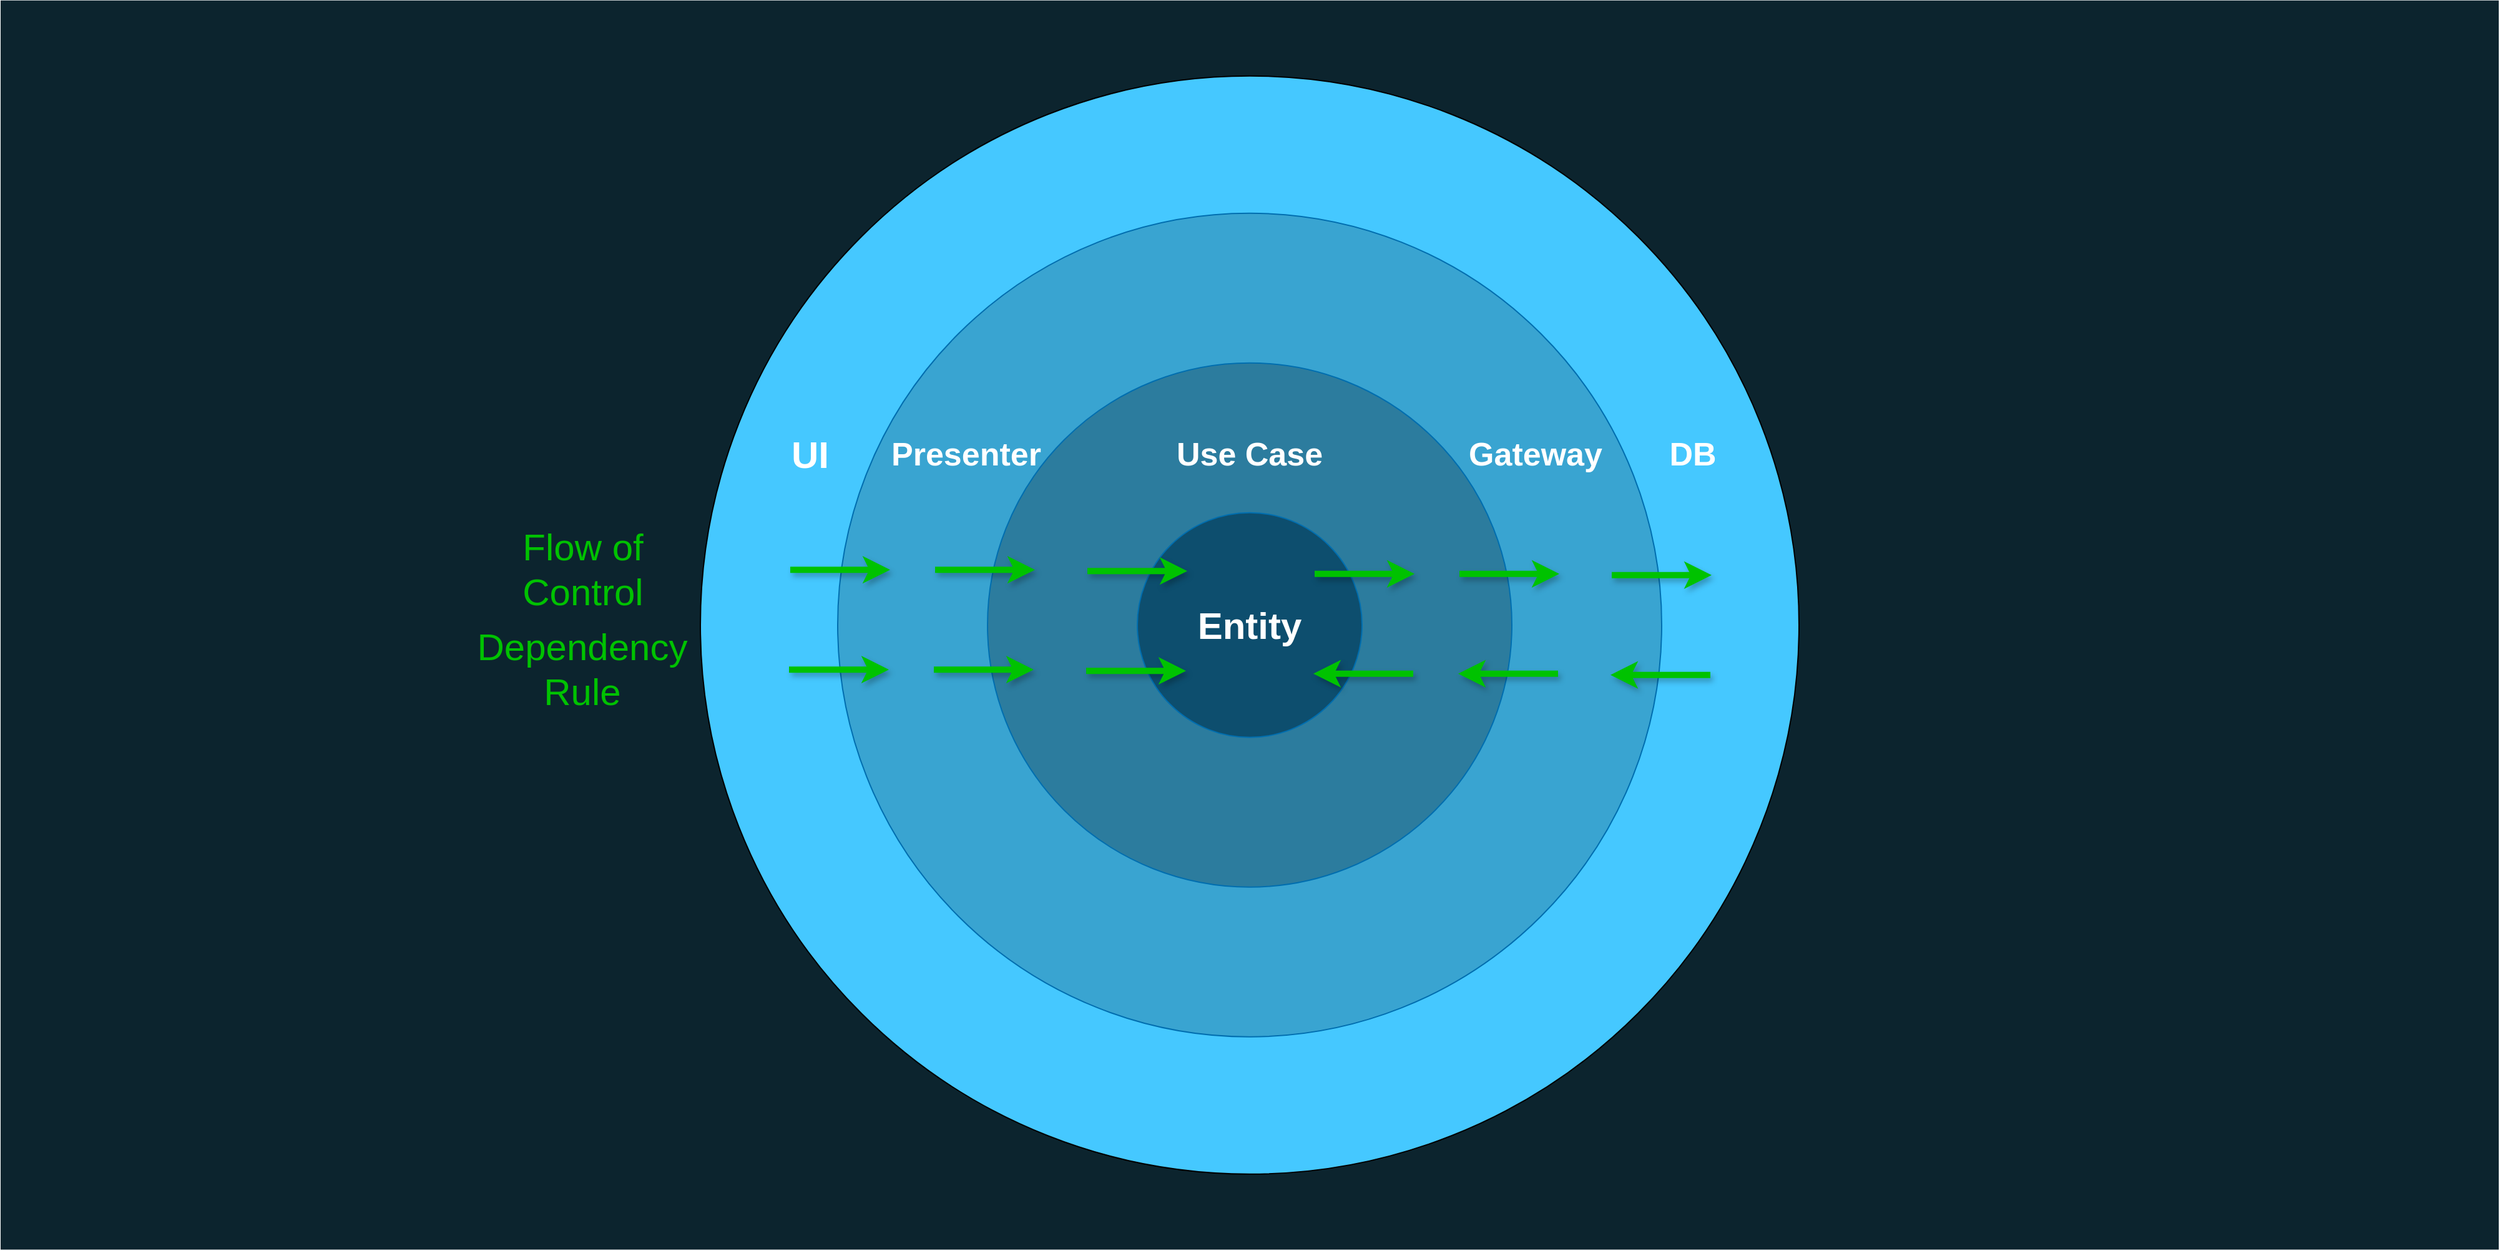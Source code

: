 <mxfile version="13.0.3" type="device"><diagram name="Page-1" id="b5b7bab2-c9e2-2cf4-8b2a-24fd1a2a6d21"><mxGraphModel dx="4504" dy="2265" grid="1" gridSize="10" guides="1" tooltips="1" connect="1" arrows="1" fold="1" page="1" pageScale="1" pageWidth="827" pageHeight="1169" background="#ffffff" math="0" shadow="0"><root><mxCell id="0"/><mxCell id="1" parent="0"/><mxCell id="crDRbli0xWPwZ9U8P9Jx-28" value="" style="rounded=0;whiteSpace=wrap;html=1;fillColor=#0C242E;fontSize=30;fontColor=#FFFFFF;strokeColor=#0C242E;" parent="1" vertex="1"><mxGeometry x="-2440" y="-503.12" width="2000" height="1000" as="geometry"/></mxCell><mxCell id="crDRbli0xWPwZ9U8P9Jx-9" value="" style="ellipse;whiteSpace=wrap;html=1;aspect=fixed;fillColor=#45C8FF;fontSize=30;labelPosition=center;verticalLabelPosition=top;align=center;verticalAlign=bottom;" parent="1" vertex="1"><mxGeometry x="-1880" y="-443.12" width="880" height="880" as="geometry"/></mxCell><mxCell id="crDRbli0xWPwZ9U8P9Jx-5" value="" style="ellipse;whiteSpace=wrap;html=1;aspect=fixed;fillColor=#39A4D1;fontSize=30;labelPosition=center;verticalLabelPosition=top;align=center;verticalAlign=bottom;fontStyle=0;strokeColor=#006EAF;fontColor=#ffffff;" parent="1" vertex="1"><mxGeometry x="-1770" y="-333.12" width="660" height="660" as="geometry"/></mxCell><mxCell id="crDRbli0xWPwZ9U8P9Jx-3" value="" style="ellipse;whiteSpace=wrap;html=1;aspect=fixed;fillColor=#2C7C9E;fontSize=30;labelPosition=center;verticalLabelPosition=top;align=center;verticalAlign=bottom;strokeColor=#006EAF;fontColor=#ffffff;" parent="1" vertex="1"><mxGeometry x="-1650" y="-213.12" width="420" height="420" as="geometry"/></mxCell><mxCell id="crDRbli0xWPwZ9U8P9Jx-2" value="Entity" style="ellipse;whiteSpace=wrap;html=1;aspect=fixed;fillColor=#0D4E6E;fontSize=30;fontStyle=1;strokeColor=#006EAF;fontColor=#ffffff;" parent="1" vertex="1"><mxGeometry x="-1530" y="-93.12" width="180" height="180" as="geometry"/></mxCell><mxCell id="crDRbli0xWPwZ9U8P9Jx-4" value="Use Case" style="text;html=1;strokeColor=none;fillColor=none;align=center;verticalAlign=middle;whiteSpace=wrap;rounded=0;fontSize=26;fontStyle=1;fontColor=#FFFFFF;" parent="1" vertex="1"><mxGeometry x="-1525" y="-175.12" width="170" height="70" as="geometry"/></mxCell><mxCell id="crDRbli0xWPwZ9U8P9Jx-6" value="Presenter" style="text;html=1;strokeColor=none;fillColor=none;align=center;verticalAlign=middle;whiteSpace=wrap;rounded=0;fontSize=26;fontStyle=1;fontColor=#FFFFFF;" parent="1" vertex="1"><mxGeometry x="-1752" y="-180.12" width="170" height="80" as="geometry"/></mxCell><mxCell id="crDRbli0xWPwZ9U8P9Jx-7" value="Gateway" style="text;html=1;strokeColor=none;fillColor=none;align=center;verticalAlign=middle;whiteSpace=wrap;rounded=0;fontSize=26;fontStyle=1;fontColor=#FFFFFF;" parent="1" vertex="1"><mxGeometry x="-1270" y="-180.12" width="118" height="80" as="geometry"/></mxCell><mxCell id="crDRbli0xWPwZ9U8P9Jx-10" value="DB" style="text;html=1;strokeColor=none;fillColor=none;align=center;verticalAlign=middle;whiteSpace=wrap;rounded=0;fontSize=26;fontStyle=1;fontColor=#FFFFFF;" parent="1" vertex="1"><mxGeometry x="-1140" y="-165.12" width="110" height="50" as="geometry"/></mxCell><mxCell id="crDRbli0xWPwZ9U8P9Jx-11" value="UI" style="text;html=1;strokeColor=none;fillColor=none;align=center;verticalAlign=middle;whiteSpace=wrap;rounded=0;fontSize=30;fontStyle=1;fontColor=#FFFFFF;" parent="1" vertex="1"><mxGeometry x="-1832" y="-180.12" width="80" height="80" as="geometry"/></mxCell><mxCell id="crDRbli0xWPwZ9U8P9Jx-15" value="" style="endArrow=classic;html=1;fontSize=30;endFill=1;strokeWidth=5;strokeColor=#00C200;shadow=1;" parent="1" edge="1"><mxGeometry width="50" height="50" relative="1" as="geometry"><mxPoint x="-1309" y="35.88" as="sourcePoint"/><mxPoint x="-1389" y="35.88" as="targetPoint"/></mxGeometry></mxCell><mxCell id="crDRbli0xWPwZ9U8P9Jx-18" value="" style="endArrow=classic;html=1;fontSize=30;endFill=1;strokeWidth=5;strokeColor=#00C200;shadow=1;" parent="1" edge="1"><mxGeometry width="50" height="50" relative="1" as="geometry"><mxPoint x="-1193" y="35.88" as="sourcePoint"/><mxPoint x="-1273" y="35.88" as="targetPoint"/></mxGeometry></mxCell><mxCell id="crDRbli0xWPwZ9U8P9Jx-19" value="" style="endArrow=classic;html=1;fontSize=30;endFill=1;strokeWidth=5;strokeColor=#00C200;shadow=1;" parent="1" edge="1"><mxGeometry width="50" height="50" relative="1" as="geometry"><mxPoint x="-1071" y="36.88" as="sourcePoint"/><mxPoint x="-1151" y="36.88" as="targetPoint"/></mxGeometry></mxCell><mxCell id="crDRbli0xWPwZ9U8P9Jx-22" value="Dependency Rule" style="text;html=1;strokeColor=none;fillColor=none;align=center;verticalAlign=middle;whiteSpace=wrap;rounded=0;fontSize=30;fontStyle=0;fontColor=#00C200;" parent="1" vertex="1"><mxGeometry x="-2060" y="-8.12" width="171" height="80" as="geometry"/></mxCell><mxCell id="crDRbli0xWPwZ9U8P9Jx-26" value="Flow of&lt;br&gt;Control" style="text;html=1;strokeColor=none;fillColor=none;align=center;verticalAlign=middle;whiteSpace=wrap;rounded=0;fontSize=30;fontStyle=0;fontColor=#00C200;" parent="1" vertex="1"><mxGeometry x="-2039.5" y="-88.12" width="130" height="80" as="geometry"/></mxCell><mxCell id="-P-nydZIqb_cbQOScCA5-6" value="" style="endArrow=none;html=1;fontSize=30;endFill=0;strokeWidth=5;strokeColor=#00C200;startArrow=classic;startFill=0;shadow=1;" parent="1" edge="1"><mxGeometry width="50" height="50" relative="1" as="geometry"><mxPoint x="-1729" y="32.59" as="sourcePoint"/><mxPoint x="-1809" y="32.59" as="targetPoint"/></mxGeometry></mxCell><mxCell id="-P-nydZIqb_cbQOScCA5-7" value="" style="endArrow=none;html=1;fontSize=30;endFill=0;strokeWidth=5;strokeColor=#00C200;startArrow=classic;startFill=0;shadow=1;" parent="1" edge="1"><mxGeometry width="50" height="50" relative="1" as="geometry"><mxPoint x="-1613" y="32.59" as="sourcePoint"/><mxPoint x="-1693" y="32.59" as="targetPoint"/></mxGeometry></mxCell><mxCell id="-P-nydZIqb_cbQOScCA5-8" value="" style="endArrow=none;html=1;fontSize=30;endFill=0;strokeWidth=5;strokeColor=#00C200;startArrow=classic;startFill=0;shadow=1;" parent="1" edge="1"><mxGeometry width="50" height="50" relative="1" as="geometry"><mxPoint x="-1491" y="33.59" as="sourcePoint"/><mxPoint x="-1571" y="33.59" as="targetPoint"/></mxGeometry></mxCell><mxCell id="NDnXQuT8X-8PNMgXwdea-2" value="" style="endArrow=none;html=1;fontSize=30;endFill=0;strokeWidth=5;strokeColor=#00C200;startArrow=classic;startFill=0;fontColor=#00C200;shadow=1;" parent="1" edge="1"><mxGeometry width="50" height="50" relative="1" as="geometry"><mxPoint x="-1308" y="-44.12" as="sourcePoint"/><mxPoint x="-1388" y="-44.12" as="targetPoint"/></mxGeometry></mxCell><mxCell id="NDnXQuT8X-8PNMgXwdea-3" value="" style="endArrow=none;html=1;fontSize=30;endFill=0;strokeWidth=5;strokeColor=#00C200;startArrow=classic;startFill=0;fontColor=#00C200;shadow=1;" parent="1" edge="1"><mxGeometry width="50" height="50" relative="1" as="geometry"><mxPoint x="-1192" y="-44.12" as="sourcePoint"/><mxPoint x="-1272" y="-44.12" as="targetPoint"/></mxGeometry></mxCell><mxCell id="NDnXQuT8X-8PNMgXwdea-4" value="" style="endArrow=none;html=1;fontSize=30;endFill=0;strokeWidth=5;strokeColor=#00C200;startArrow=classic;startFill=0;fontColor=#00C200;shadow=1;" parent="1" edge="1"><mxGeometry width="50" height="50" relative="1" as="geometry"><mxPoint x="-1070.0" y="-43.12" as="sourcePoint"/><mxPoint x="-1150.0" y="-43.12" as="targetPoint"/></mxGeometry></mxCell><mxCell id="NDnXQuT8X-8PNMgXwdea-5" value="" style="endArrow=none;html=1;fontSize=30;endFill=0;strokeWidth=5;strokeColor=#00C200;startArrow=classic;startFill=0;shadow=1;" parent="1" edge="1"><mxGeometry width="50" height="50" relative="1" as="geometry"><mxPoint x="-1728" y="-47.41" as="sourcePoint"/><mxPoint x="-1808" y="-47.41" as="targetPoint"/></mxGeometry></mxCell><mxCell id="NDnXQuT8X-8PNMgXwdea-6" value="" style="endArrow=none;html=1;fontSize=30;endFill=0;strokeWidth=5;strokeColor=#00C200;startArrow=classic;startFill=0;shadow=1;" parent="1" edge="1"><mxGeometry width="50" height="50" relative="1" as="geometry"><mxPoint x="-1612" y="-47.41" as="sourcePoint"/><mxPoint x="-1692" y="-47.41" as="targetPoint"/></mxGeometry></mxCell><mxCell id="NDnXQuT8X-8PNMgXwdea-7" value="" style="endArrow=none;html=1;fontSize=30;endFill=0;strokeWidth=5;strokeColor=#00C200;startArrow=classic;startFill=0;shadow=1;" parent="1" edge="1"><mxGeometry width="50" height="50" relative="1" as="geometry"><mxPoint x="-1490.0" y="-46.41" as="sourcePoint"/><mxPoint x="-1570" y="-46.41" as="targetPoint"/></mxGeometry></mxCell></root></mxGraphModel></diagram></mxfile>